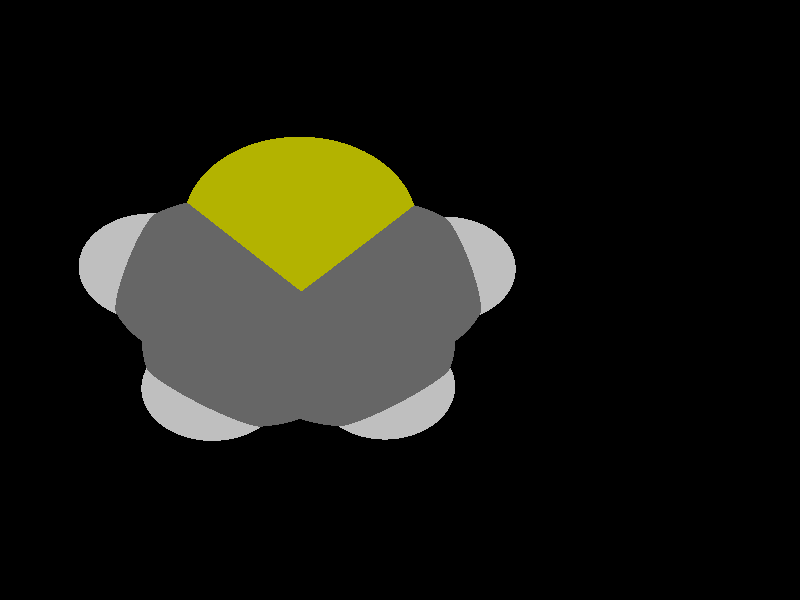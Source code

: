 global_settings {
	ambient_light rgb <0.200000002980232, 0.200000002980232, 0.200000002980232>
	max_trace_level 15
}

background { color rgb <0,0,0> }

camera {
	perspective
	location <0.42279195812455, -0.204964368078283, -17.2245016608431>
	angle 40
	up <-0.999477145798344, 0.0238035878880271, -0.0218820527020135>
	right <-0.0220128321573167, -0.9966535131142, -0.0787223603402348> * 1
	direction <-0.0236826993227236, -0.0781995140699796, 0.996656393022193> }

light_source {
	<-16.324158445029, -16.5336172977214, -25.3008287544074>
	color rgb <1, 1, 1>
	fade_distance 47.0734235043703
	fade_power 0
	spotlight
	area_light <20, 0, 0>, <0, 0, 20>, 20, 20
	circular
	orient
	point_at <16.324158445029, 16.5336172977214, 25.3008287544074>
}

light_source {
	<-16.3313022373477, 18.2382584567807, 12.850777453626>
	color rgb <0.300000011920929, 0.300000011920929, 0.300000011920929> shadowless
	fade_distance 47.0734235043703
	fade_power 0
	parallel
	point_at <16.3313022373477, -18.2382584567807, -12.850777453626>
}

#default {
	finish {ambient 0.5 diffuse 1 specular 0.2 roughness .01 metallic 1}
}

union {
cylinder {
	<-1.50347148047614, 0.0231230603807175, -0.0825144732083552>, 	<-0.866491613415591, -0.659274876845907, -0.0487677277079603>, 0.075
	pigment { rgbt <0.699999988079071, 0.699999988079071, 0, 0> }
}
cylinder {
	<-0.866491613415591, -0.659274876845907, -0.0487677277079603>, 	<-0.336299762021022, -1.2272705772369, -0.0206785361955777>, 0.075
	pigment { rgbt <0.400000005960464, 0.400000005960464, 0.400000005960464, 0> }
}
cylinder {
	<-0.376490243781887, -1.12224022398756, -0.0237769345154693>, 	<0.266433904989254, -0.875648204847508, -0.00434250494094845>, 0.075
	pigment { rgbt <0.400000005960464, 0.400000005960464, 0.400000005960464, 0> }
}
cylinder {
	<-0.296109280260158, -1.33230093048624, -0.0175801378756861>, 	<0.346814868510983, -1.08570891134619, 0.00185429169883476>, 0.075
	pigment { rgbt <0.400000005960464, 0.400000005960464, 0.400000005960464, 0> }
}
cylinder {
	<0.266433904989254, -0.875648204847508, -0.00434250494094845>, 	<0.909358053760395, -0.629056185707452, 0.0150919246335724>, 0.075
	pigment { rgbt <0.400000005960464, 0.400000005960464, 0.400000005960464, 0> }
}
cylinder {
	<0.346814868510983, -1.08570891134619, 0.00185429169883476>, 	<0.989739017282124, -0.83911689220613, 0.0212887212733556>, 0.075
	pigment { rgbt <0.400000005960464, 0.400000005960464, 0.400000005960464, 0> }
}
cylinder {
	<0.94954853552126, -0.734086538956791, 0.018190322953464>, 	<0.962888396821922, -0.0217149844388759, 0.00753393645860482>, 0.075
	pigment { rgbt <0.400000005960464, 0.400000005960464, 0.400000005960464, 0> }
}
cylinder {
	<0.962888396821922, -0.0217149844388759, 0.00753393645860482>, 	<0.976228258122585, 0.690656570079039, -0.00312245003625436>, 0.075
	pigment { rgbt <0.400000005960464, 0.400000005960464, 0.400000005960464, 0> }
}
cylinder {
	<0.932132867466435, 0.587158521406128, -0.00310138391992141>, 	<0.298878595751349, 0.856951263444064, -0.0302610607687098>, 0.075
	pigment { rgbt <0.400000005960464, 0.400000005960464, 0.400000005960464, 0> }
}
cylinder {
	<1.02032364877874, 0.79415461875195, -0.0031435161525873>, 	<0.387069377063649, 1.06394736078989, -0.0303031930013757>, 0.075
	pigment { rgbt <0.400000005960464, 0.400000005960464, 0.400000005960464, 0> }
}
cylinder {
	<0.298878595751349, 0.856951263444064, -0.0302610607687098>, 	<-0.334375675963737, 1.126744005482, -0.0574207376174981>, 0.075
	pigment { rgbt <0.400000005960464, 0.400000005960464, 0.400000005960464, 0> }
}
cylinder {
	<0.387069377063649, 1.06394736078989, -0.0303031930013757>, 	<-0.246184894651437, 1.33374010282782, -0.057462869850164>, 0.075
	pigment { rgbt <0.400000005960464, 0.400000005960464, 0.400000005960464, 0> }
}
cylinder {
	<-1.50347148047614, 0.0231230603807175, -0.0825144732083552>, 	<-0.841376645847354, 0.681904012421134, -0.068831151885593>, 0.075
	pigment { rgbt <0.699999988079071, 0.699999988079071, 0, 0> }
}
cylinder {
	<-0.841376645847354, 0.681904012421134, -0.068831151885593>, 	<-0.290280285307587, 1.23024205415491, -0.0574418037338311>, 0.075
	pigment { rgbt <0.400000005960464, 0.400000005960464, 0.400000005960464, 0> }
}
cylinder {
	<0.976228258122585, 0.690656570079039, -0.00312245003625436>, 	<1.52839374076695, 1.0574423409393, 0.0111450146101987>, 0.075
	pigment { rgbt <0.400000005960464, 0.400000005960464, 0.400000005960464, 0> }
}
cylinder {
	<1.52839374076695, 1.0574423409393, 0.0111450146101987>, 	<1.87819404778902, 1.28980343429088, 0.0201835432227709>, 0.075
	pigment { rgbt <0.75, 0.75, 0.75, 0> }
}
cylinder {
	<-0.290280285307587, 1.23024205415491, -0.0574418037338311>, 	<-0.45849540227916, 1.87047938893065, -0.0735476821002515>, 0.075
	pigment { rgbt <0.400000005960464, 0.400000005960464, 0.400000005960464, 0> }
}
cylinder {
	<-0.45849540227916, 1.87047938893065, -0.0735476821002515>, 	<-0.564979063468219, 2.27576291317163, -0.083743037464252>, 0.075
	pigment { rgbt <0.75, 0.75, 0.75, 0> }
}
cylinder {
	<-0.336299762021022, -1.2272705772369, -0.0206785361955777>, 	<-0.528370423475494, -1.86095796308989, -0.017726926278584>, 0.075
	pigment { rgbt <0.400000005960464, 0.400000005960464, 0.400000005960464, 0> }
}
cylinder {
	<-0.528370423475494, -1.86095796308989, -0.017726926278584>, 	<-0.649955138297022, -2.26209522950785, -0.0158584959451614>, 0.075
	pigment { rgbt <0.75, 0.75, 0.75, 0> }
}
cylinder {
	<0.94954853552126, -0.734086538956791, 0.018190322953464>, 	<1.48760598251813, -1.12069239586523, 0.0437276086573989>, 0.075
	pigment { rgbt <0.400000005960464, 0.400000005960464, 0.400000005960464, 0> }
}
cylinder {
	<1.48760598251813, -1.12069239586523, 0.0437276086573989>, 	<1.82846875467278, -1.36560963444738, 0.0599056395478429>, 0.075
	pigment { rgbt <0.75, 0.75, 0.75, 0> }
}
sphere {
	<-1.50347148047614, 0.0231230603807175, -0.0825144732083552>, 0.567
	pigment { rgbt <0.699999988079071, 0.699999988079071, 0,0> }
}
sphere {
	<-0.336299762021022, -1.2272705772369, -0.0206785361955777>, 0.4104
	pigment { rgbt <0.400000005960464, 0.400000005960464, 0.400000005960464,0> }
}
sphere {
	<0.94954853552126, -0.734086538956791, 0.018190322953464>, 0.4104
	pigment { rgbt <0.400000005960464, 0.400000005960464, 0.400000005960464,0> }
}
sphere {
	<0.976228258122585, 0.690656570079039, -0.00312245003625436>, 0.4104
	pigment { rgbt <0.400000005960464, 0.400000005960464, 0.400000005960464,0> }
}
sphere {
	<-0.290280285307587, 1.23024205415491, -0.0574418037338311>, 0.4104
	pigment { rgbt <0.400000005960464, 0.400000005960464, 0.400000005960464,0> }
}
sphere {
	<1.87819404778902, 1.28980343429088, 0.0201835432227709>, 0.1674
	pigment { rgbt <0.75, 0.75, 0.75,0> }
}
sphere {
	<-0.564979063468219, 2.27576291317163, -0.083743037464252>, 0.1674
	pigment { rgbt <0.75, 0.75, 0.75,0> }
}
sphere {
	<-0.649955138297022, -2.26209522950785, -0.0158584959451614>, 0.1674
	pigment { rgbt <0.75, 0.75, 0.75,0> }
}
sphere {
	<1.82846875467278, -1.36560963444738, 0.0599056395478429>, 0.1674
	pigment { rgbt <0.75, 0.75, 0.75,0> }
}
}
merge {
}
union {
}
merge {
sphere {
	<-1.50347148047614, 0.0231230603807175, -0.0825144732083552>, 1.79982
	pigment { rgbt <0, 0, 0,0> }
}
sphere {
	<-0.336299762021022, -1.2272705772369, -0.0206785361955777>, 1.69983
	pigment { rgbt <0, 0, 0,0> }
}
sphere {
	<0.94954853552126, -0.734086538956791, 0.018190322953464>, 1.69983
	pigment { rgbt <0, 0, 0,0> }
}
sphere {
	<0.976228258122585, 0.690656570079039, -0.00312245003625436>, 1.69983
	pigment { rgbt <0, 0, 0,0> }
}
sphere {
	<-0.290280285307587, 1.23024205415491, -0.0574418037338311>, 1.69983
	pigment { rgbt <0, 0, 0,0> }
}
sphere {
	<1.87819404778902, 1.28980343429088, 0.0201835432227709>, 1.09989
	pigment { rgbt <0, 0, 0,0> }
}
sphere {
	<-0.564979063468219, 2.27576291317163, -0.083743037464252>, 1.09989
	pigment { rgbt <0, 0, 0,0> }
}
sphere {
	<-0.649955138297022, -2.26209522950785, -0.0158584959451614>, 1.09989
	pigment { rgbt <0, 0, 0,0> }
}
sphere {
	<1.82846875467278, -1.36560963444738, 0.0599056395478429>, 1.09989
	pigment { rgbt <0, 0, 0,0> }
}
sphere {
	<-1.50347148047614, 0.0231230603807175, -0.0825144732083552>, 1.8
	pigment { rgbt <0.699999988079071, 0.699999988079071, 0,0.350000023841858> }
}
sphere {
	<-0.336299762021022, -1.2272705772369, -0.0206785361955777>, 1.7
	pigment { rgbt <0.400000005960464, 0.400000005960464, 0.400000005960464,0.350000023841858> }
}
sphere {
	<0.94954853552126, -0.734086538956791, 0.018190322953464>, 1.7
	pigment { rgbt <0.400000005960464, 0.400000005960464, 0.400000005960464,0.350000023841858> }
}
sphere {
	<0.976228258122585, 0.690656570079039, -0.00312245003625436>, 1.7
	pigment { rgbt <0.400000005960464, 0.400000005960464, 0.400000005960464,0.350000023841858> }
}
sphere {
	<-0.290280285307587, 1.23024205415491, -0.0574418037338311>, 1.7
	pigment { rgbt <0.400000005960464, 0.400000005960464, 0.400000005960464,0.350000023841858> }
}
sphere {
	<1.87819404778902, 1.28980343429088, 0.0201835432227709>, 1.1
	pigment { rgbt <0.75, 0.75, 0.75,0.350000023841858> }
}
sphere {
	<-0.564979063468219, 2.27576291317163, -0.083743037464252>, 1.1
	pigment { rgbt <0.75, 0.75, 0.75,0.350000023841858> }
}
sphere {
	<-0.649955138297022, -2.26209522950785, -0.0158584959451614>, 1.1
	pigment { rgbt <0.75, 0.75, 0.75,0.350000023841858> }
}
sphere {
	<1.82846875467278, -1.36560963444738, 0.0599056395478429>, 1.1
	pigment { rgbt <0.75, 0.75, 0.75,0.350000023841858> }
}
}
